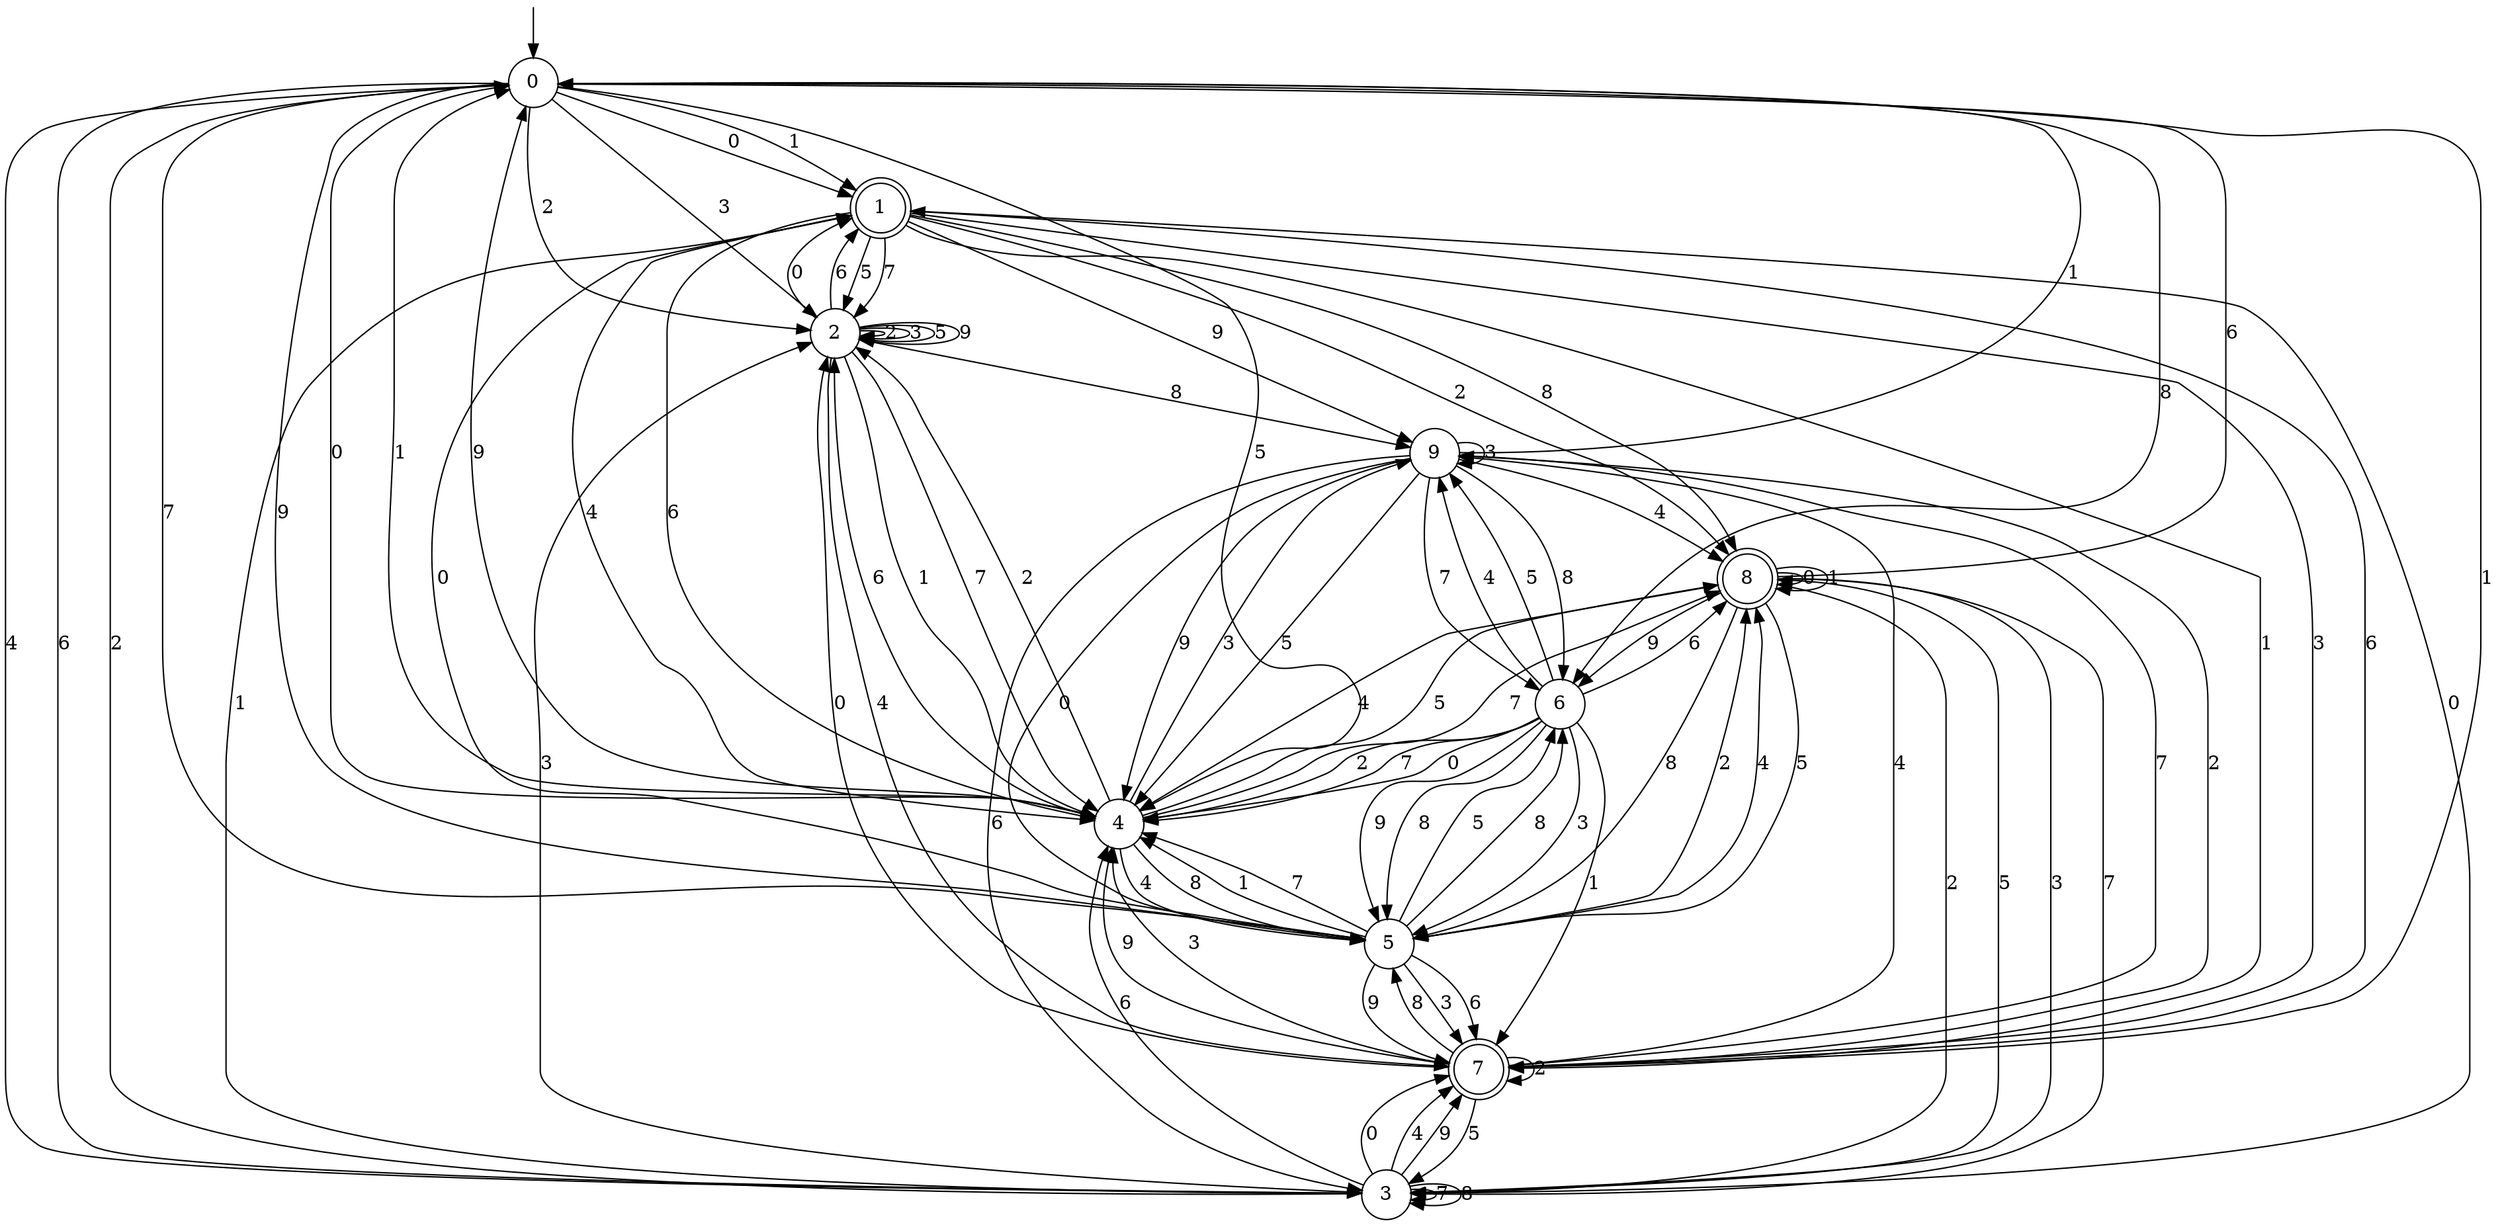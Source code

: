 digraph g {

	s0 [shape="circle" label="0"];
	s1 [shape="doublecircle" label="1"];
	s2 [shape="circle" label="2"];
	s3 [shape="circle" label="3"];
	s4 [shape="circle" label="4"];
	s5 [shape="circle" label="5"];
	s6 [shape="circle" label="6"];
	s7 [shape="doublecircle" label="7"];
	s8 [shape="doublecircle" label="8"];
	s9 [shape="circle" label="9"];
	s0 -> s1 [label="0"];
	s0 -> s1 [label="1"];
	s0 -> s2 [label="2"];
	s0 -> s2 [label="3"];
	s0 -> s3 [label="4"];
	s0 -> s4 [label="5"];
	s0 -> s3 [label="6"];
	s0 -> s5 [label="7"];
	s0 -> s6 [label="8"];
	s0 -> s5 [label="9"];
	s1 -> s3 [label="0"];
	s1 -> s7 [label="1"];
	s1 -> s8 [label="2"];
	s1 -> s7 [label="3"];
	s1 -> s4 [label="4"];
	s1 -> s2 [label="5"];
	s1 -> s4 [label="6"];
	s1 -> s2 [label="7"];
	s1 -> s8 [label="8"];
	s1 -> s9 [label="9"];
	s2 -> s1 [label="0"];
	s2 -> s4 [label="1"];
	s2 -> s2 [label="2"];
	s2 -> s2 [label="3"];
	s2 -> s7 [label="4"];
	s2 -> s2 [label="5"];
	s2 -> s1 [label="6"];
	s2 -> s4 [label="7"];
	s2 -> s9 [label="8"];
	s2 -> s2 [label="9"];
	s3 -> s7 [label="0"];
	s3 -> s1 [label="1"];
	s3 -> s0 [label="2"];
	s3 -> s2 [label="3"];
	s3 -> s7 [label="4"];
	s3 -> s8 [label="5"];
	s3 -> s4 [label="6"];
	s3 -> s3 [label="7"];
	s3 -> s3 [label="8"];
	s3 -> s7 [label="9"];
	s4 -> s0 [label="0"];
	s4 -> s0 [label="1"];
	s4 -> s2 [label="2"];
	s4 -> s9 [label="3"];
	s4 -> s5 [label="4"];
	s4 -> s8 [label="5"];
	s4 -> s2 [label="6"];
	s4 -> s8 [label="7"];
	s4 -> s5 [label="8"];
	s4 -> s0 [label="9"];
	s5 -> s1 [label="0"];
	s5 -> s4 [label="1"];
	s5 -> s8 [label="2"];
	s5 -> s7 [label="3"];
	s5 -> s8 [label="4"];
	s5 -> s6 [label="5"];
	s5 -> s7 [label="6"];
	s5 -> s4 [label="7"];
	s5 -> s6 [label="8"];
	s5 -> s7 [label="9"];
	s6 -> s4 [label="0"];
	s6 -> s7 [label="1"];
	s6 -> s4 [label="2"];
	s6 -> s5 [label="3"];
	s6 -> s9 [label="4"];
	s6 -> s9 [label="5"];
	s6 -> s8 [label="6"];
	s6 -> s4 [label="7"];
	s6 -> s5 [label="8"];
	s6 -> s5 [label="9"];
	s7 -> s2 [label="0"];
	s7 -> s0 [label="1"];
	s7 -> s7 [label="2"];
	s7 -> s4 [label="3"];
	s7 -> s9 [label="4"];
	s7 -> s3 [label="5"];
	s7 -> s1 [label="6"];
	s7 -> s9 [label="7"];
	s7 -> s5 [label="8"];
	s7 -> s4 [label="9"];
	s8 -> s8 [label="0"];
	s8 -> s8 [label="1"];
	s8 -> s3 [label="2"];
	s8 -> s3 [label="3"];
	s8 -> s4 [label="4"];
	s8 -> s5 [label="5"];
	s8 -> s0 [label="6"];
	s8 -> s3 [label="7"];
	s8 -> s5 [label="8"];
	s8 -> s6 [label="9"];
	s9 -> s5 [label="0"];
	s9 -> s0 [label="1"];
	s9 -> s7 [label="2"];
	s9 -> s9 [label="3"];
	s9 -> s8 [label="4"];
	s9 -> s4 [label="5"];
	s9 -> s3 [label="6"];
	s9 -> s6 [label="7"];
	s9 -> s6 [label="8"];
	s9 -> s4 [label="9"];

__start0 [label="" shape="none" width="0" height="0"];
__start0 -> s0;

}
